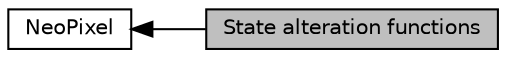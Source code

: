 digraph "State alteration functions"
{
  edge [fontname="Helvetica",fontsize="10",labelfontname="Helvetica",labelfontsize="10"];
  node [fontname="Helvetica",fontsize="10",shape=record];
  rankdir=LR;
  Node0 [label="State alteration functions",height=0.2,width=0.4,color="black", fillcolor="grey75", style="filled", fontcolor="black"];
  Node1 [label="NeoPixel",height=0.2,width=0.4,color="black", fillcolor="white", style="filled",URL="$group___neo_pixel.html",tooltip="neopixel driver modules "];
  Node1->Node0 [shape=plaintext, dir="back", style="solid"];
}
